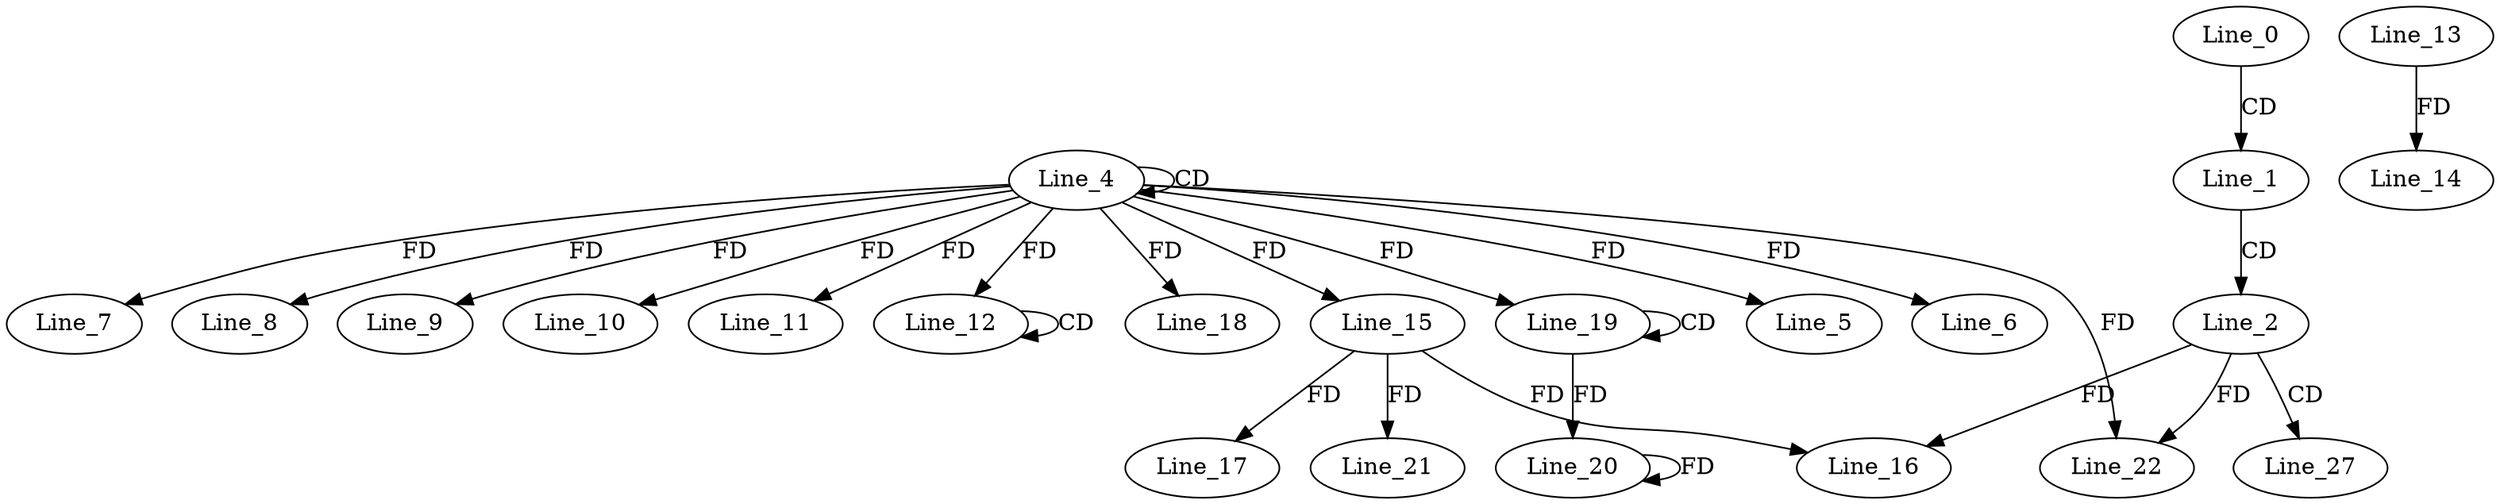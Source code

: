 digraph G {
  Line_0;
  Line_1;
  Line_2;
  Line_4;
  Line_4;
  Line_5;
  Line_6;
  Line_7;
  Line_8;
  Line_9;
  Line_10;
  Line_11;
  Line_12;
  Line_12;
  Line_13;
  Line_14;
  Line_15;
  Line_15;
  Line_16;
  Line_17;
  Line_18;
  Line_19;
  Line_19;
  Line_20;
  Line_21;
  Line_22;
  Line_27;
  Line_0 -> Line_1 [ label="CD" ];
  Line_1 -> Line_2 [ label="CD" ];
  Line_4 -> Line_4 [ label="CD" ];
  Line_4 -> Line_5 [ label="FD" ];
  Line_4 -> Line_6 [ label="FD" ];
  Line_4 -> Line_7 [ label="FD" ];
  Line_4 -> Line_8 [ label="FD" ];
  Line_4 -> Line_9 [ label="FD" ];
  Line_4 -> Line_10 [ label="FD" ];
  Line_4 -> Line_11 [ label="FD" ];
  Line_12 -> Line_12 [ label="CD" ];
  Line_4 -> Line_12 [ label="FD" ];
  Line_13 -> Line_14 [ label="FD" ];
  Line_4 -> Line_15 [ label="FD" ];
  Line_15 -> Line_16 [ label="FD" ];
  Line_2 -> Line_16 [ label="FD" ];
  Line_15 -> Line_17 [ label="FD" ];
  Line_4 -> Line_18 [ label="FD" ];
  Line_19 -> Line_19 [ label="CD" ];
  Line_4 -> Line_19 [ label="FD" ];
  Line_19 -> Line_20 [ label="FD" ];
  Line_20 -> Line_20 [ label="FD" ];
  Line_15 -> Line_21 [ label="FD" ];
  Line_4 -> Line_22 [ label="FD" ];
  Line_2 -> Line_22 [ label="FD" ];
  Line_2 -> Line_27 [ label="CD" ];
}
